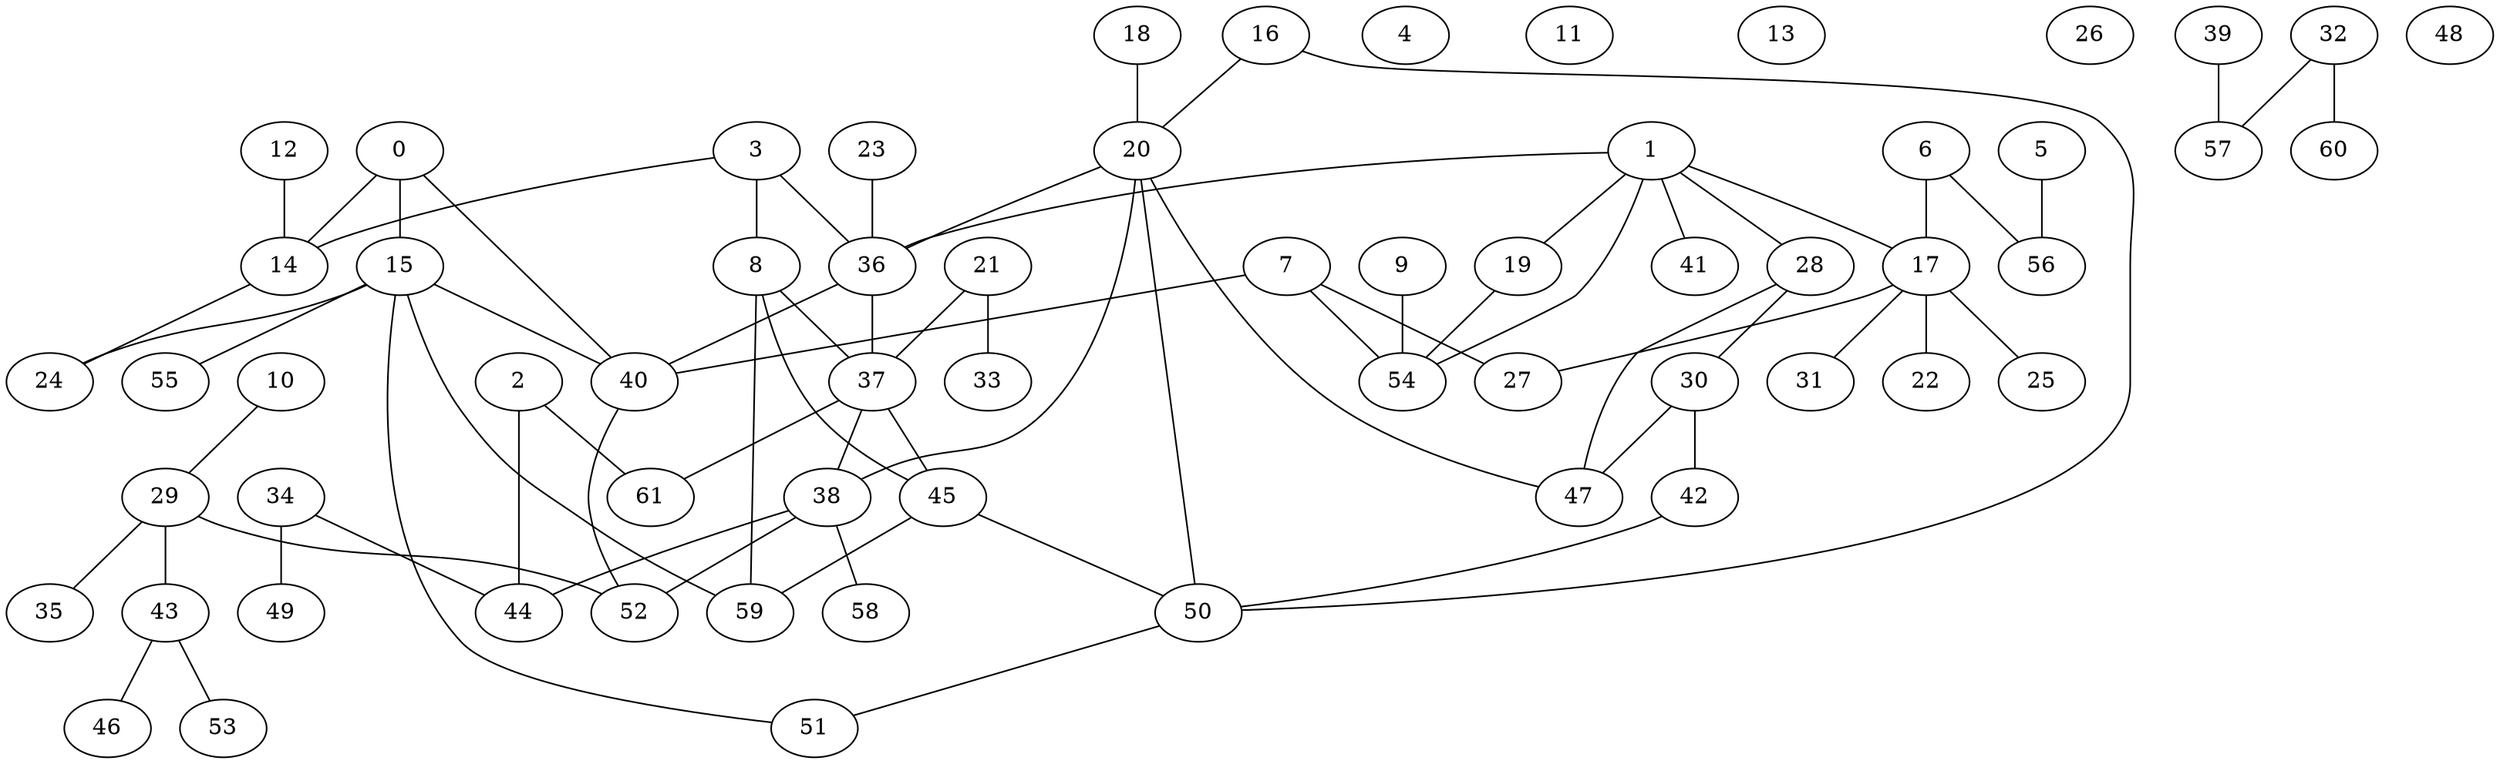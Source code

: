 graph {
	0 -- 14
	0 -- 15
	0 -- 40
	1 -- 17
	1 -- 19
	1 -- 28
	1 -- 36
	1 -- 41
	1 -- 54
	2 -- 44
	2 -- 61
	3 -- 8
	3 -- 14
	3 -- 36
	4
	5 -- 56
	6 -- 17
	6 -- 56
	7 -- 27
	7 -- 40
	7 -- 54
	8 -- 37
	8 -- 45
	8 -- 59
	9 -- 54
	10 -- 29
	11
	12 -- 14
	13
	14 -- 24
	15 -- 24
	15 -- 40
	15 -- 51
	15 -- 55
	15 -- 59
	16 -- 20
	16 -- 50
	17 -- 22
	17 -- 25
	17 -- 27
	17 -- 31
	18 -- 20
	19 -- 54
	20 -- 36
	20 -- 38
	20 -- 47
	20 -- 50
	21 -- 33
	21 -- 37
	23 -- 36
	26
	28 -- 30
	28 -- 47
	29 -- 35
	29 -- 43
	29 -- 52
	30 -- 42
	30 -- 47
	32 -- 57
	32 -- 60
	34 -- 44
	34 -- 49
	36 -- 37
	36 -- 40
	37 -- 38
	37 -- 45
	37 -- 61
	38 -- 44
	38 -- 52
	38 -- 58
	39 -- 57
	40 -- 52
	42 -- 50
	43 -- 46
	43 -- 53
	45 -- 50
	45 -- 59
	48
	50 -- 51
}
